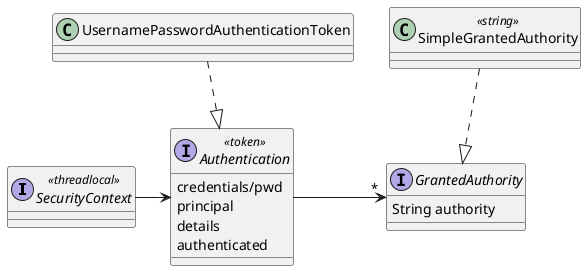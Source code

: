 @startuml


SecurityContext -> Authentication
Authentication  -> "*" GrantedAuthority
UsernamePasswordAuthenticationToken ..|>Authentication
SimpleGrantedAuthority ..|> GrantedAuthority
class SimpleGrantedAuthority<<string>>


class UsernamePasswordAuthenticationToken

interface SecurityContext <<threadlocal>>{
}

interface Authentication <<token>>{
  credentials/pwd
  principal
  details
  authenticated


}

interface GrantedAuthority{
  String authority
}


@enduml